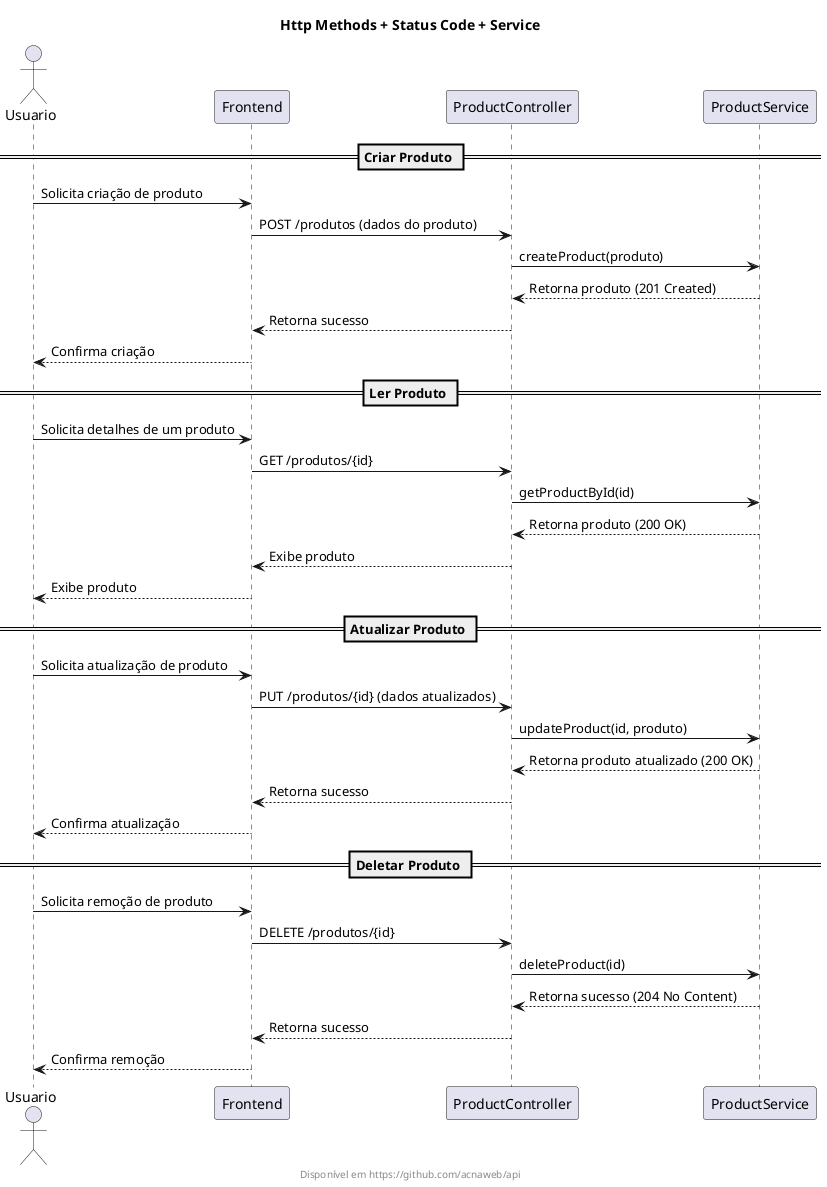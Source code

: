 
@startuml

title Http Methods + Status Code + Service
footer Disponível em https://github.com/acnaweb/api


actor Usuario
participant Frontend
participant ProductController
participant ProductService

== Criar Produto ==
Usuario -> Frontend: Solicita criação de produto
Frontend -> ProductController: POST /produtos (dados do produto)
ProductController -> ProductService: createProduct(produto)
ProductService --> ProductController: Retorna produto (201 Created)
ProductController --> Frontend: Retorna sucesso
Frontend --> Usuario: Confirma criação


== Ler Produto ==
Usuario -> Frontend: Solicita detalhes de um produto
Frontend -> ProductController: GET /produtos/{id}
ProductController -> ProductService: getProductById(id)
ProductService --> ProductController: Retorna produto (200 OK)
ProductController --> Frontend: Exibe produto
Frontend --> Usuario: Exibe produto


== Atualizar Produto ==
Usuario -> Frontend: Solicita atualização de produto
Frontend -> ProductController: PUT /produtos/{id} (dados atualizados)
ProductController -> ProductService: updateProduct(id, produto)
ProductService --> ProductController: Retorna produto atualizado (200 OK)
ProductController --> Frontend: Retorna sucesso
Frontend --> Usuario: Confirma atualização


== Deletar Produto ==
Usuario -> Frontend: Solicita remoção de produto
Frontend -> ProductController: DELETE /produtos/{id}
ProductController -> ProductService: deleteProduct(id)
ProductService --> ProductController: Retorna sucesso (204 No Content)
ProductController --> Frontend: Retorna sucesso
Frontend --> Usuario: Confirma remoção


@enduml
